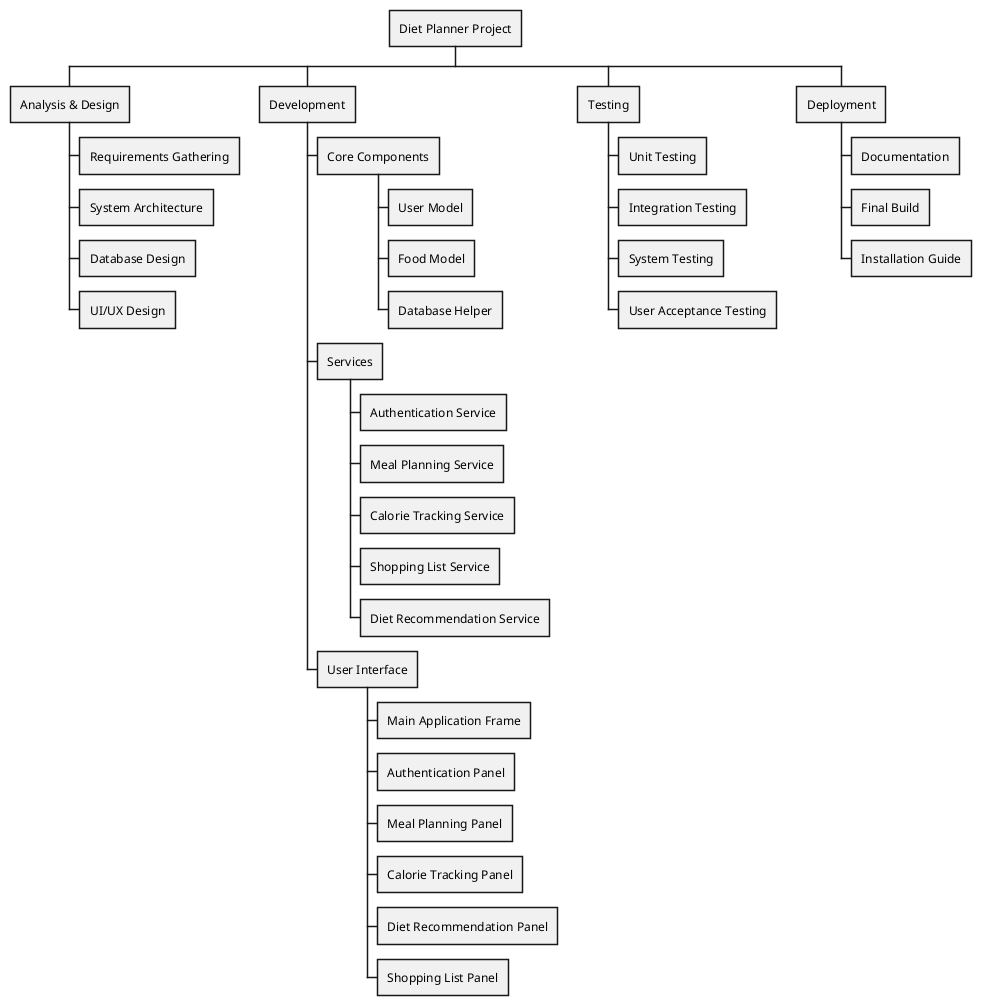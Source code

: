 @startwbs
* Diet Planner Project
** Analysis & Design
*** Requirements Gathering
*** System Architecture
*** Database Design
*** UI/UX Design
** Development
*** Core Components
**** User Model
**** Food Model
**** Database Helper
*** Services
**** Authentication Service
**** Meal Planning Service
**** Calorie Tracking Service
**** Shopping List Service
**** Diet Recommendation Service
*** User Interface
**** Main Application Frame
**** Authentication Panel
**** Meal Planning Panel
**** Calorie Tracking Panel
**** Diet Recommendation Panel
**** Shopping List Panel
** Testing
*** Unit Testing
*** Integration Testing
*** System Testing
*** User Acceptance Testing
** Deployment
*** Documentation
*** Final Build
*** Installation Guide
@endwbs